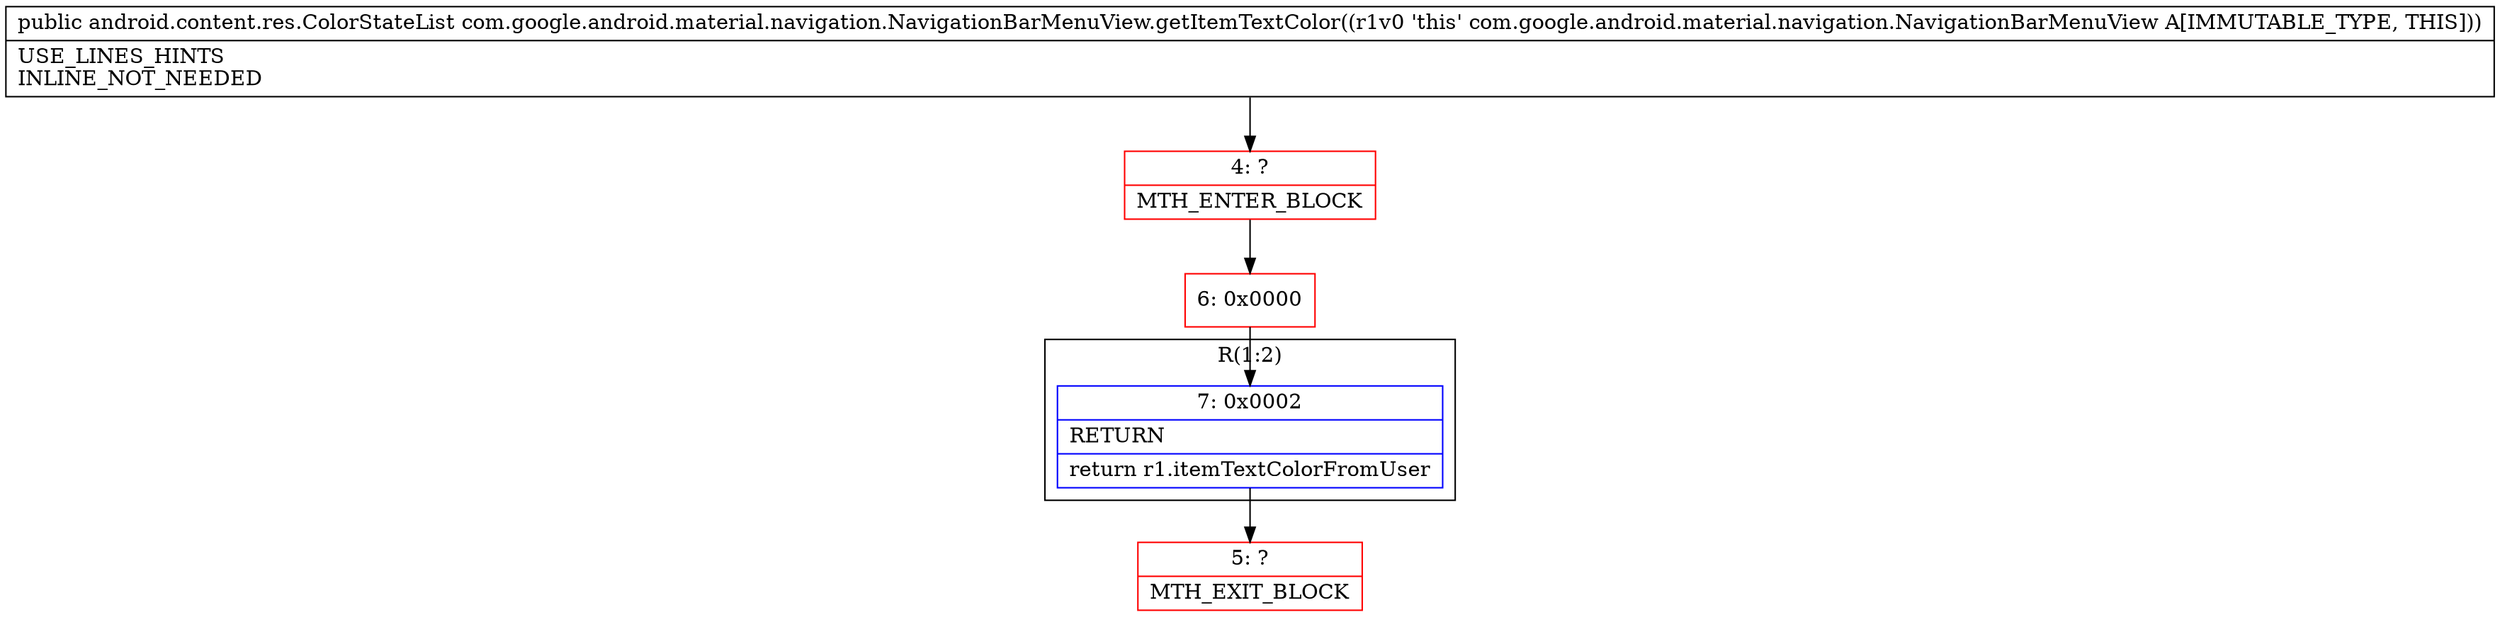digraph "CFG forcom.google.android.material.navigation.NavigationBarMenuView.getItemTextColor()Landroid\/content\/res\/ColorStateList;" {
subgraph cluster_Region_2106486867 {
label = "R(1:2)";
node [shape=record,color=blue];
Node_7 [shape=record,label="{7\:\ 0x0002|RETURN\l|return r1.itemTextColorFromUser\l}"];
}
Node_4 [shape=record,color=red,label="{4\:\ ?|MTH_ENTER_BLOCK\l}"];
Node_6 [shape=record,color=red,label="{6\:\ 0x0000}"];
Node_5 [shape=record,color=red,label="{5\:\ ?|MTH_EXIT_BLOCK\l}"];
MethodNode[shape=record,label="{public android.content.res.ColorStateList com.google.android.material.navigation.NavigationBarMenuView.getItemTextColor((r1v0 'this' com.google.android.material.navigation.NavigationBarMenuView A[IMMUTABLE_TYPE, THIS]))  | USE_LINES_HINTS\lINLINE_NOT_NEEDED\l}"];
MethodNode -> Node_4;Node_7 -> Node_5;
Node_4 -> Node_6;
Node_6 -> Node_7;
}

